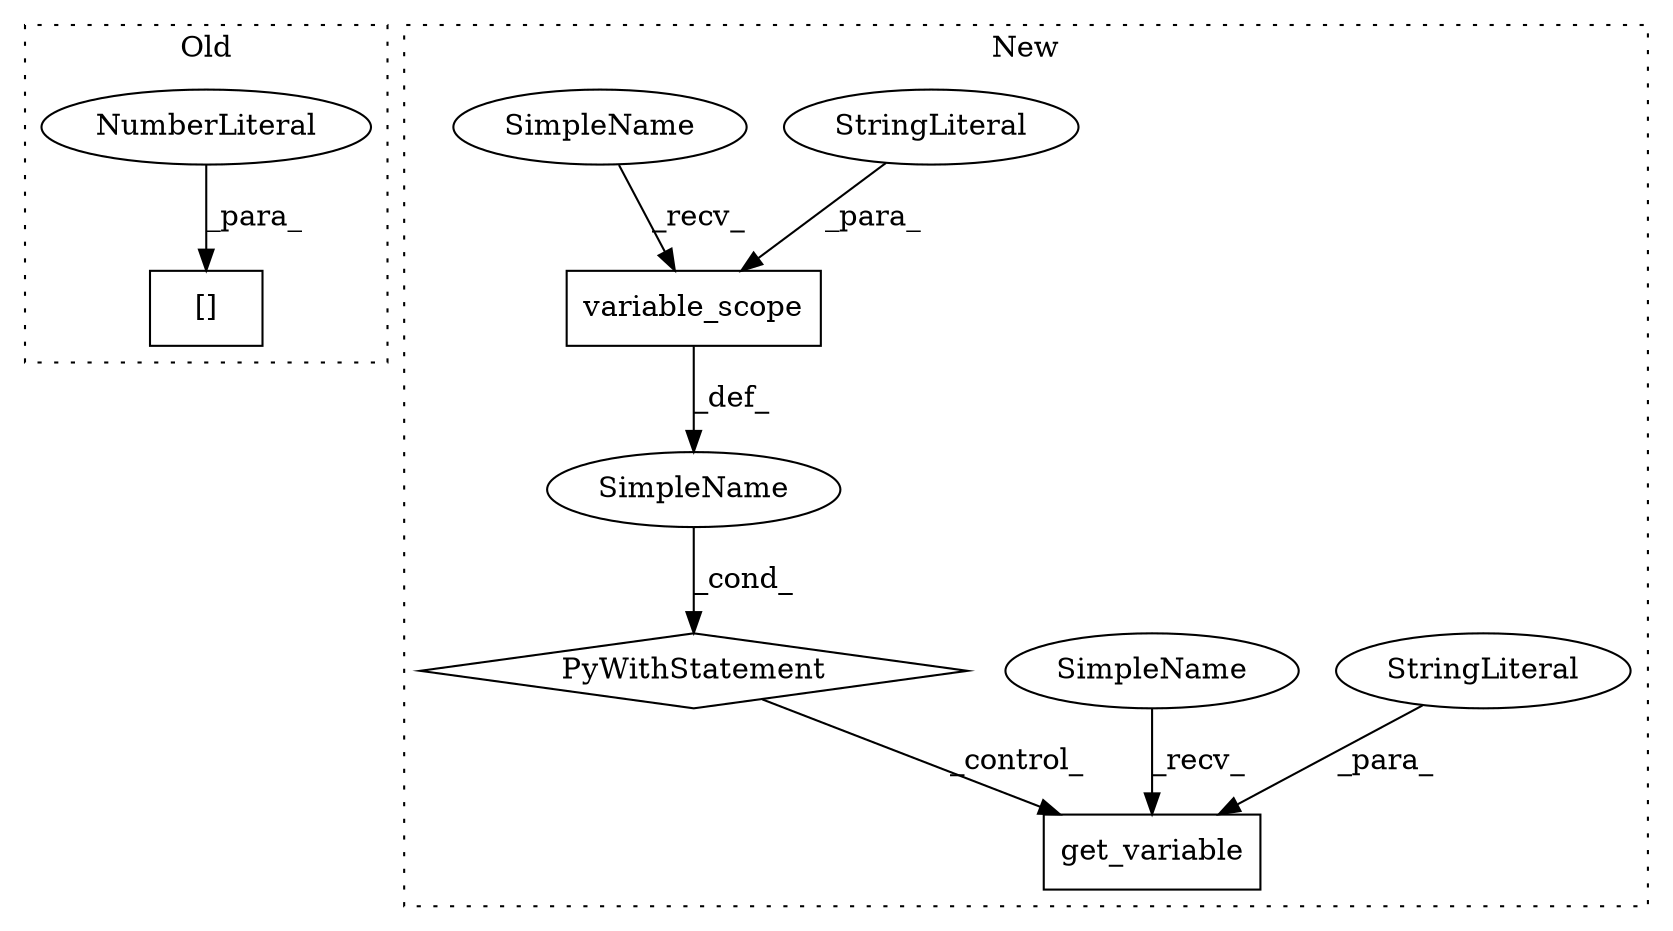 digraph G {
subgraph cluster0 {
1 [label="[]" a="2" s="1012,1045" l="32,1" shape="box"];
7 [label="NumberLiteral" a="34" s="1044" l="1" shape="ellipse"];
label = "Old";
style="dotted";
}
subgraph cluster1 {
2 [label="get_variable" a="32" s="1797,1958" l="13,1" shape="box"];
3 [label="StringLiteral" a="45" s="1810" l="14" shape="ellipse"];
4 [label="SimpleName" a="42" s="" l="" shape="ellipse"];
5 [label="PyWithStatement" a="104" s="1596,1641" l="10,2" shape="diamond"];
6 [label="variable_scope" a="32" s="1617,1640" l="15,1" shape="box"];
8 [label="StringLiteral" a="45" s="1632" l="8" shape="ellipse"];
9 [label="SimpleName" a="42" s="1786" l="10" shape="ellipse"];
10 [label="SimpleName" a="42" s="1606" l="10" shape="ellipse"];
label = "New";
style="dotted";
}
3 -> 2 [label="_para_"];
4 -> 5 [label="_cond_"];
5 -> 2 [label="_control_"];
6 -> 4 [label="_def_"];
7 -> 1 [label="_para_"];
8 -> 6 [label="_para_"];
9 -> 2 [label="_recv_"];
10 -> 6 [label="_recv_"];
}